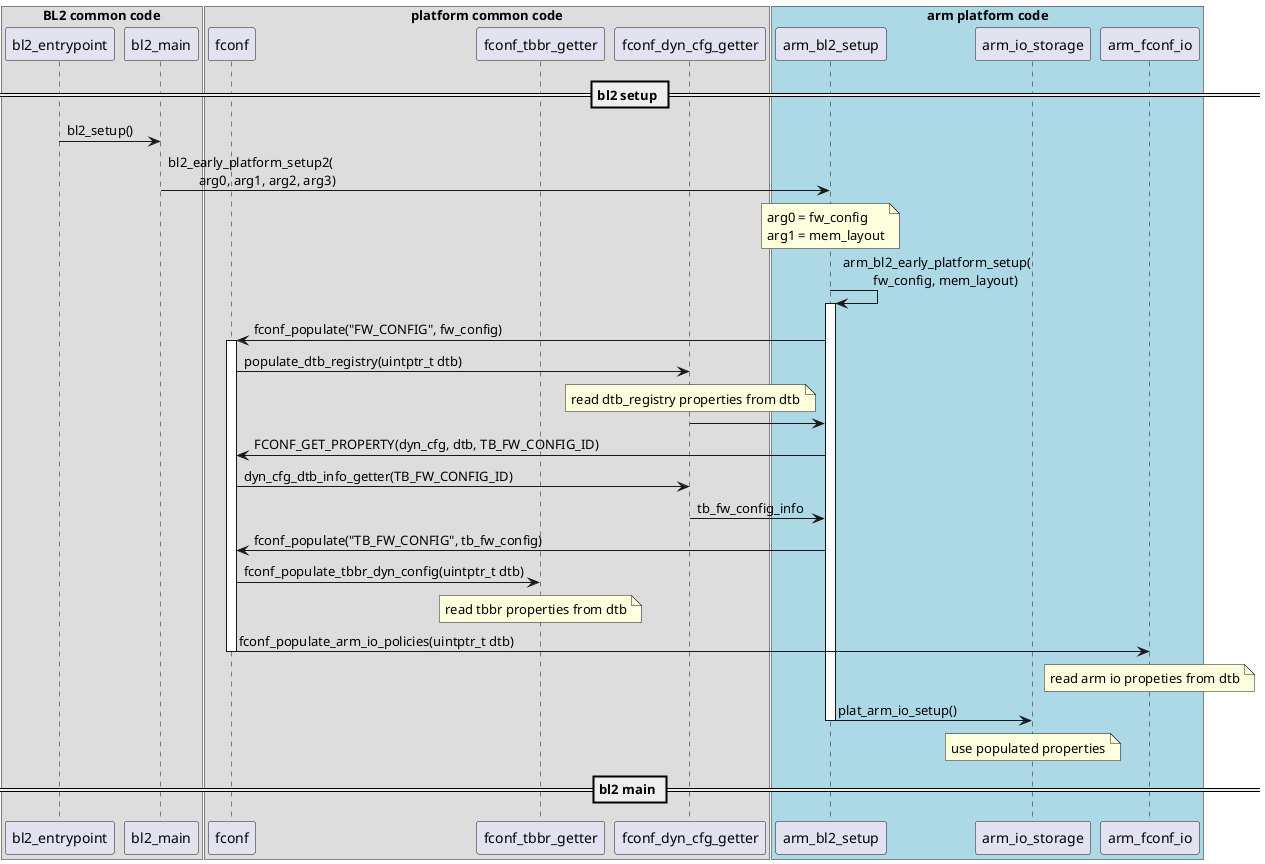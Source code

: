 @startuml

box "BL2 common code"
	participant bl2_entrypoint
	participant bl2_main
end box

box "platform common code"
	participant fconf
	participant fconf_tbbr_getter
participant fconf_dyn_cfg_getter
end box

box "arm platform code" #LightBlue
	participant arm_bl2_setup
	participant arm_io_storage
	participant arm_fconf_io
end box

== bl2 setup ==
bl2_entrypoint -> bl2_main : bl2_setup()
bl2_main -> arm_bl2_setup : bl2_early_platform_setup2(\n\t arg0, arg1, arg2, arg3)
note over arm_bl2_setup
	arg0 = fw_config
	arg1 = mem_layout
end note
arm_bl2_setup -> arm_bl2_setup : arm_bl2_early_platform_setup(\n\t fw_config, mem_layout)
activate arm_bl2_setup
	arm_bl2_setup -> fconf: fconf_populate("FW_CONFIG", fw_config)
	activate fconf
		fconf -> fconf_dyn_cfg_getter: populate_dtb_registry(uintptr_t dtb)
		note over fconf_dyn_cfg_getter: read dtb_registry properties from dtb
		fconf_dyn_cfg_getter -> arm_bl2_setup
		arm_bl2_setup -> fconf: FCONF_GET_PROPERTY(dyn_cfg, dtb, TB_FW_CONFIG_ID)
		fconf -> fconf_dyn_cfg_getter: dyn_cfg_dtb_info_getter(TB_FW_CONFIG_ID)
		fconf_dyn_cfg_getter -> arm_bl2_setup: tb_fw_config_info
		arm_bl2_setup -> fconf: fconf_populate("TB_FW_CONFIG", tb_fw_config)
		fconf -> fconf_tbbr_getter: fconf_populate_tbbr_dyn_config(uintptr_t dtb)
		note over fconf_tbbr_getter: read tbbr properties from dtb
		fconf -> arm_fconf_io: fconf_populate_arm_io_policies(uintptr_t dtb)
		note over arm_fconf_io: read arm io propeties from dtb
	deactivate fconf
	arm_bl2_setup -> arm_io_storage : plat_arm_io_setup()
	note over arm_io_storage: use populated properties
deactivate arm_bl2_setup

== bl2 main ==

@enduml
